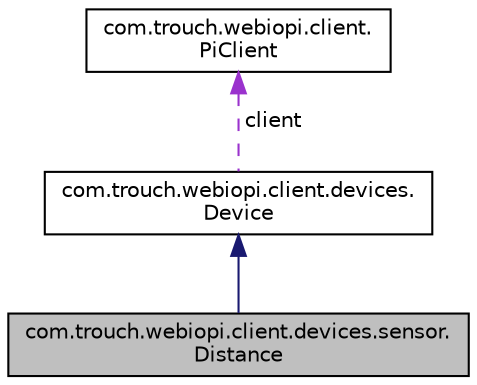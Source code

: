 digraph "com.trouch.webiopi.client.devices.sensor.Distance"
{
  edge [fontname="Helvetica",fontsize="10",labelfontname="Helvetica",labelfontsize="10"];
  node [fontname="Helvetica",fontsize="10",shape=record];
  Node1 [label="com.trouch.webiopi.client.devices.sensor.\lDistance",height=0.2,width=0.4,color="black", fillcolor="grey75", style="filled", fontcolor="black"];
  Node2 -> Node1 [dir="back",color="midnightblue",fontsize="10",style="solid",fontname="Helvetica"];
  Node2 [label="com.trouch.webiopi.client.devices.\lDevice",height=0.2,width=0.4,color="black", fillcolor="white", style="filled",URL="$classcom_1_1trouch_1_1webiopi_1_1client_1_1devices_1_1Device.html"];
  Node3 -> Node2 [dir="back",color="darkorchid3",fontsize="10",style="dashed",label=" client" ,fontname="Helvetica"];
  Node3 [label="com.trouch.webiopi.client.\lPiClient",height=0.2,width=0.4,color="black", fillcolor="white", style="filled",URL="$classcom_1_1trouch_1_1webiopi_1_1client_1_1PiClient.html"];
}
